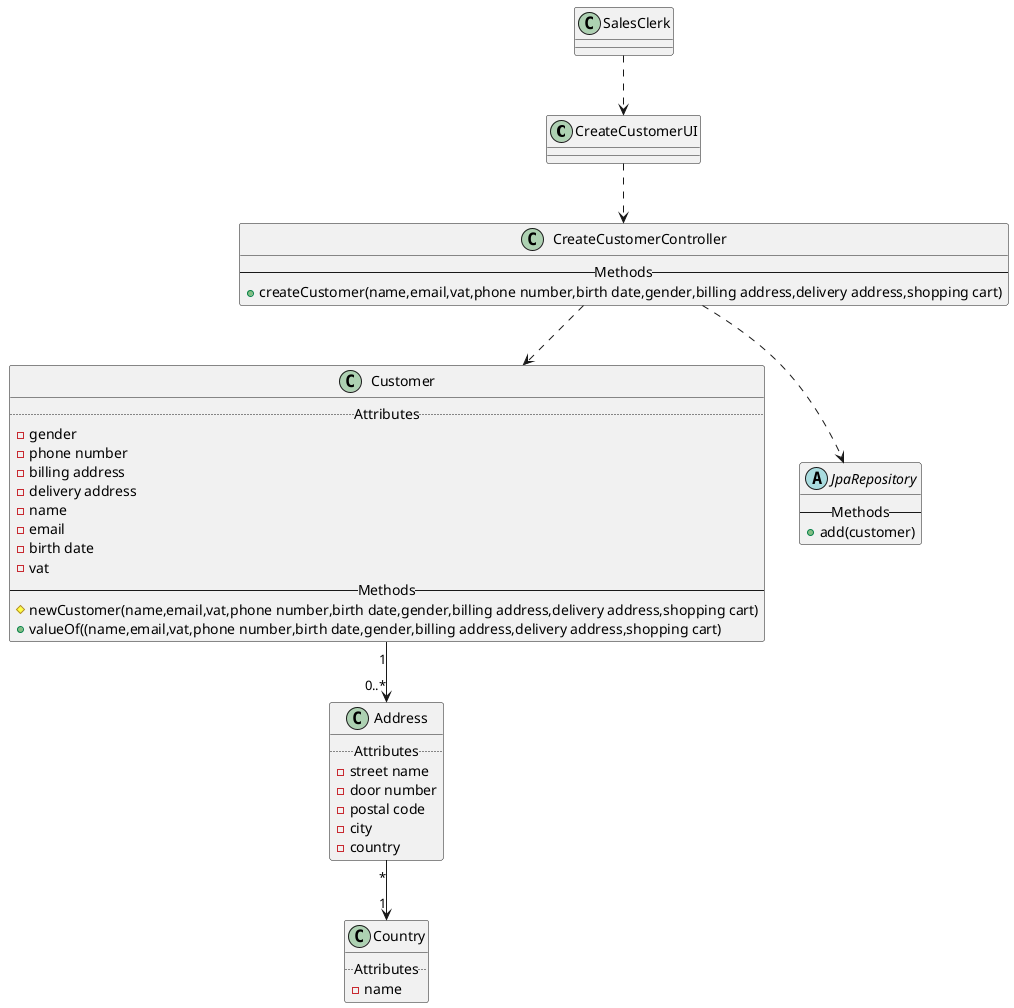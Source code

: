 @startuml
'https://plantuml.com/class-diagram


class CreateCustomerUI


class CreateCustomerController {
--Methods--
+ createCustomer(name,email,vat,phone number,birth date,gender,billing address,delivery address,shopping cart)
}

class SalesClerk

class Customer{
..Attributes..
-gender
-phone number
-billing address
-delivery address
-name
-email
-birth date
-vat
--Methods--
#newCustomer(name,email,vat,phone number,birth date,gender,billing address,delivery address,shopping cart)
+valueOf((name,email,vat,phone number,birth date,gender,billing address,delivery address,shopping cart)
}

class Address{
..Attributes..
-street name
-door number
-postal code
-city
-country
}

class Country{
..Attributes..
-name
}

abstract class JpaRepository{
--Methods--
+add(customer)
}

CreateCustomerUI ..> CreateCustomerController
SalesClerk ..> CreateCustomerUI
CreateCustomerController ..> JpaRepository
CreateCustomerController ..> Customer


Customer "1" --> "0..*" Address
Address "*" --> "1" Country


@enduml